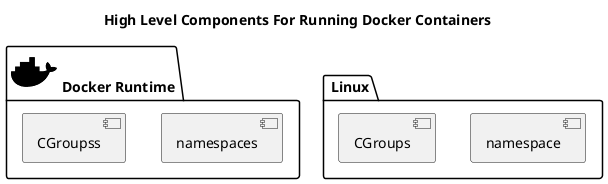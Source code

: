 @startuml High Level Components For Running Docker Containers
title High Level Components For Running Docker Containers

!include <cloudinsight/docker>
!include <cloudinsight/linux>

' Remove UML component notation

package "<$docker> Docker Runtime" as runtime {
    component "namespaces"
    component "CGroupss"

}

package "<$registry> Linux" as linux {
    component "namespace"
    component "CGroups"
}

@enduml
